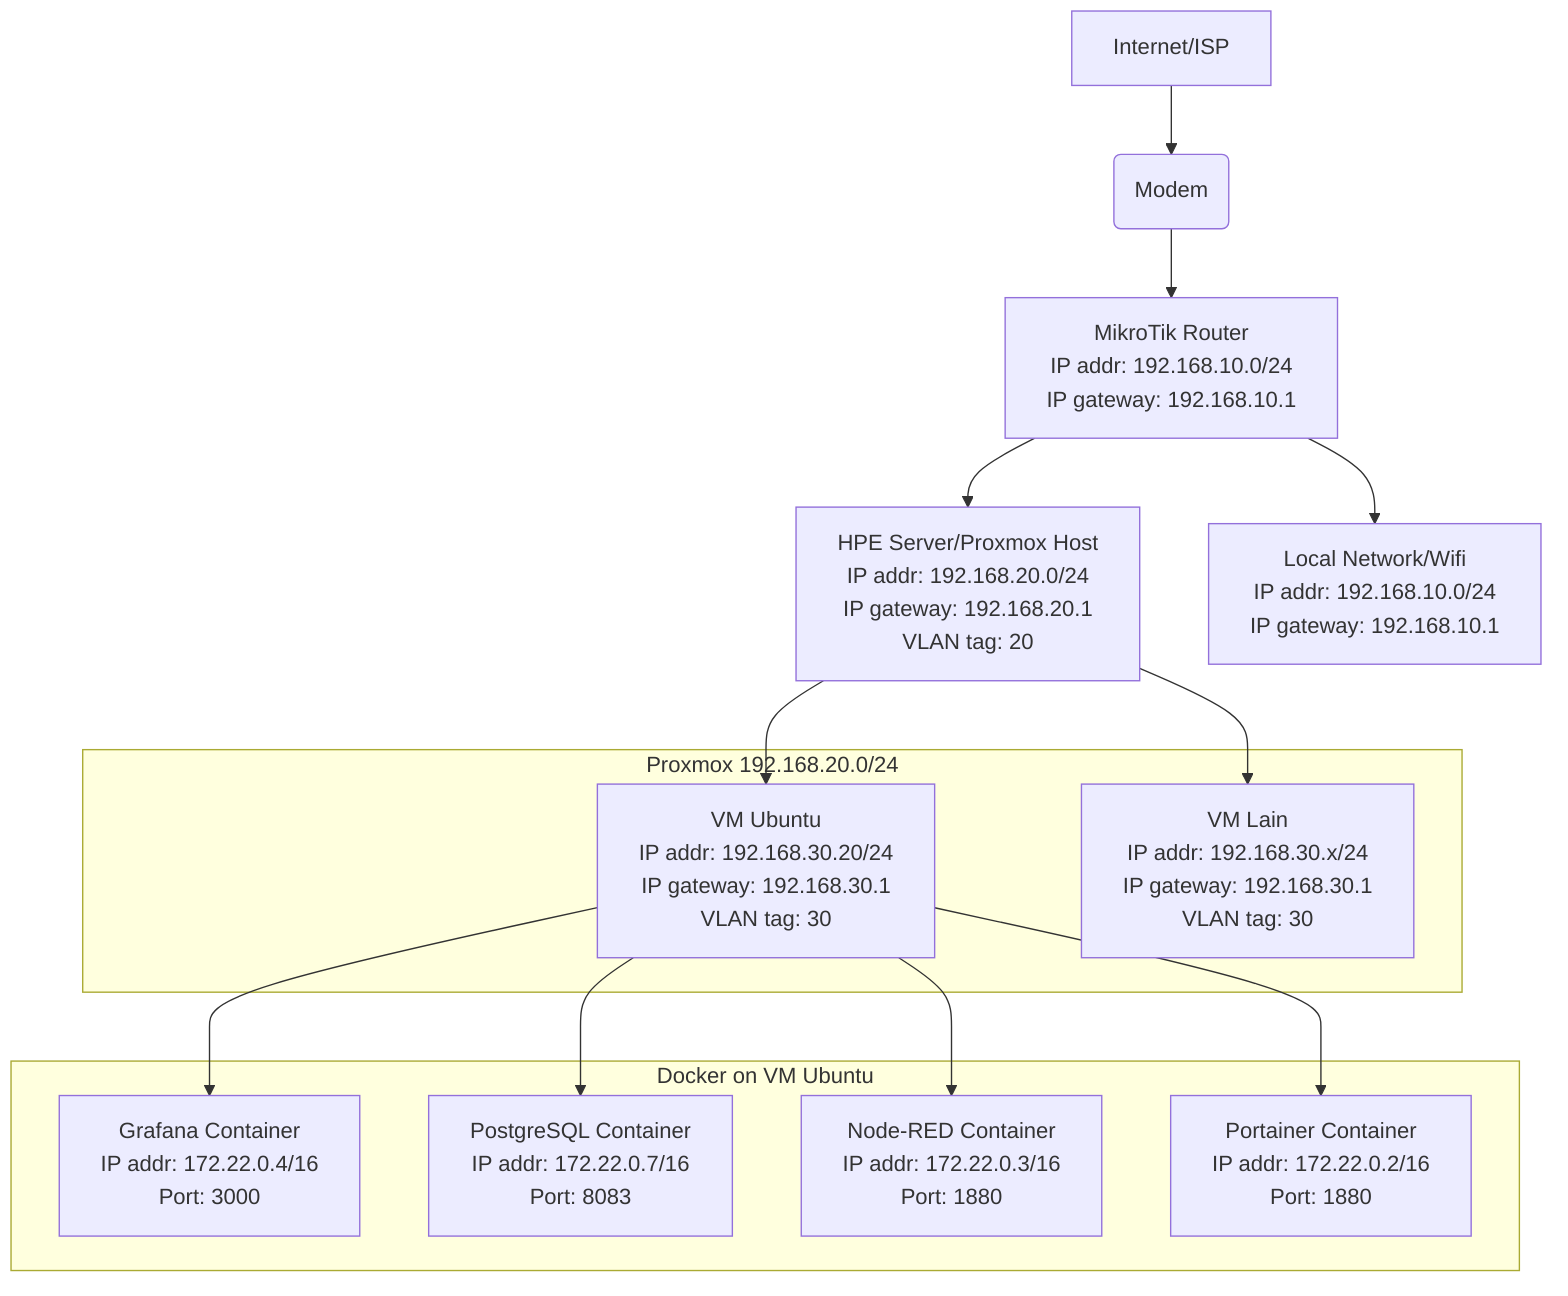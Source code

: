 graph TD
    A[Internet/ISP] --> B(Modem)
    B --> C[MikroTik Router<br/>IP addr: 192.168.10.0/24<br/>IP gateway: 192.168.10.1]
    C --> D[HPE Server/Proxmox Host<br/>IP addr: 192.168.20.0/24 <br/>IP gateway: 192.168.20.1<br/>VLAN tag: 20]
    C --> E[Local Network/Wifi<br/>IP addr: 192.168.10.0/24<br/>IP gateway: 192.168.10.1]


    subgraph Proxmox 192.168.20.0/24
        D1[VM Ubuntu<br/>IP addr: 192.168.30.20/24 <br/>IP gateway: 192.168.30.1<br/>VLAN tag: 30]
        D2[VM Lain<br/>IP addr: 192.168.30.x/24 <br/>IP gateway: 192.168.30.1<br/>VLAN tag: 30]
    end

    subgraph Docker on VM Ubuntu
        D1A[Grafana Container<br/>IP addr: 172.22.0.4/16<br/>Port: 3000]
        D1B[PostgreSQL Container<br/>IP addr: 172.22.0.7/16<br/>Port: 8083]
        D1C[Node-RED Container<br/>IP addr: 172.22.0.3/16<br/>Port: 1880]
        D1D[Portainer Container<br/>IP addr: 172.22.0.2/16<br/>Port: 1880]
    end

    D --> D1
    D --> D2
    D1 --> D1A
    D1 --> D1B
    D1 --> D1C
    D1 --> D1D